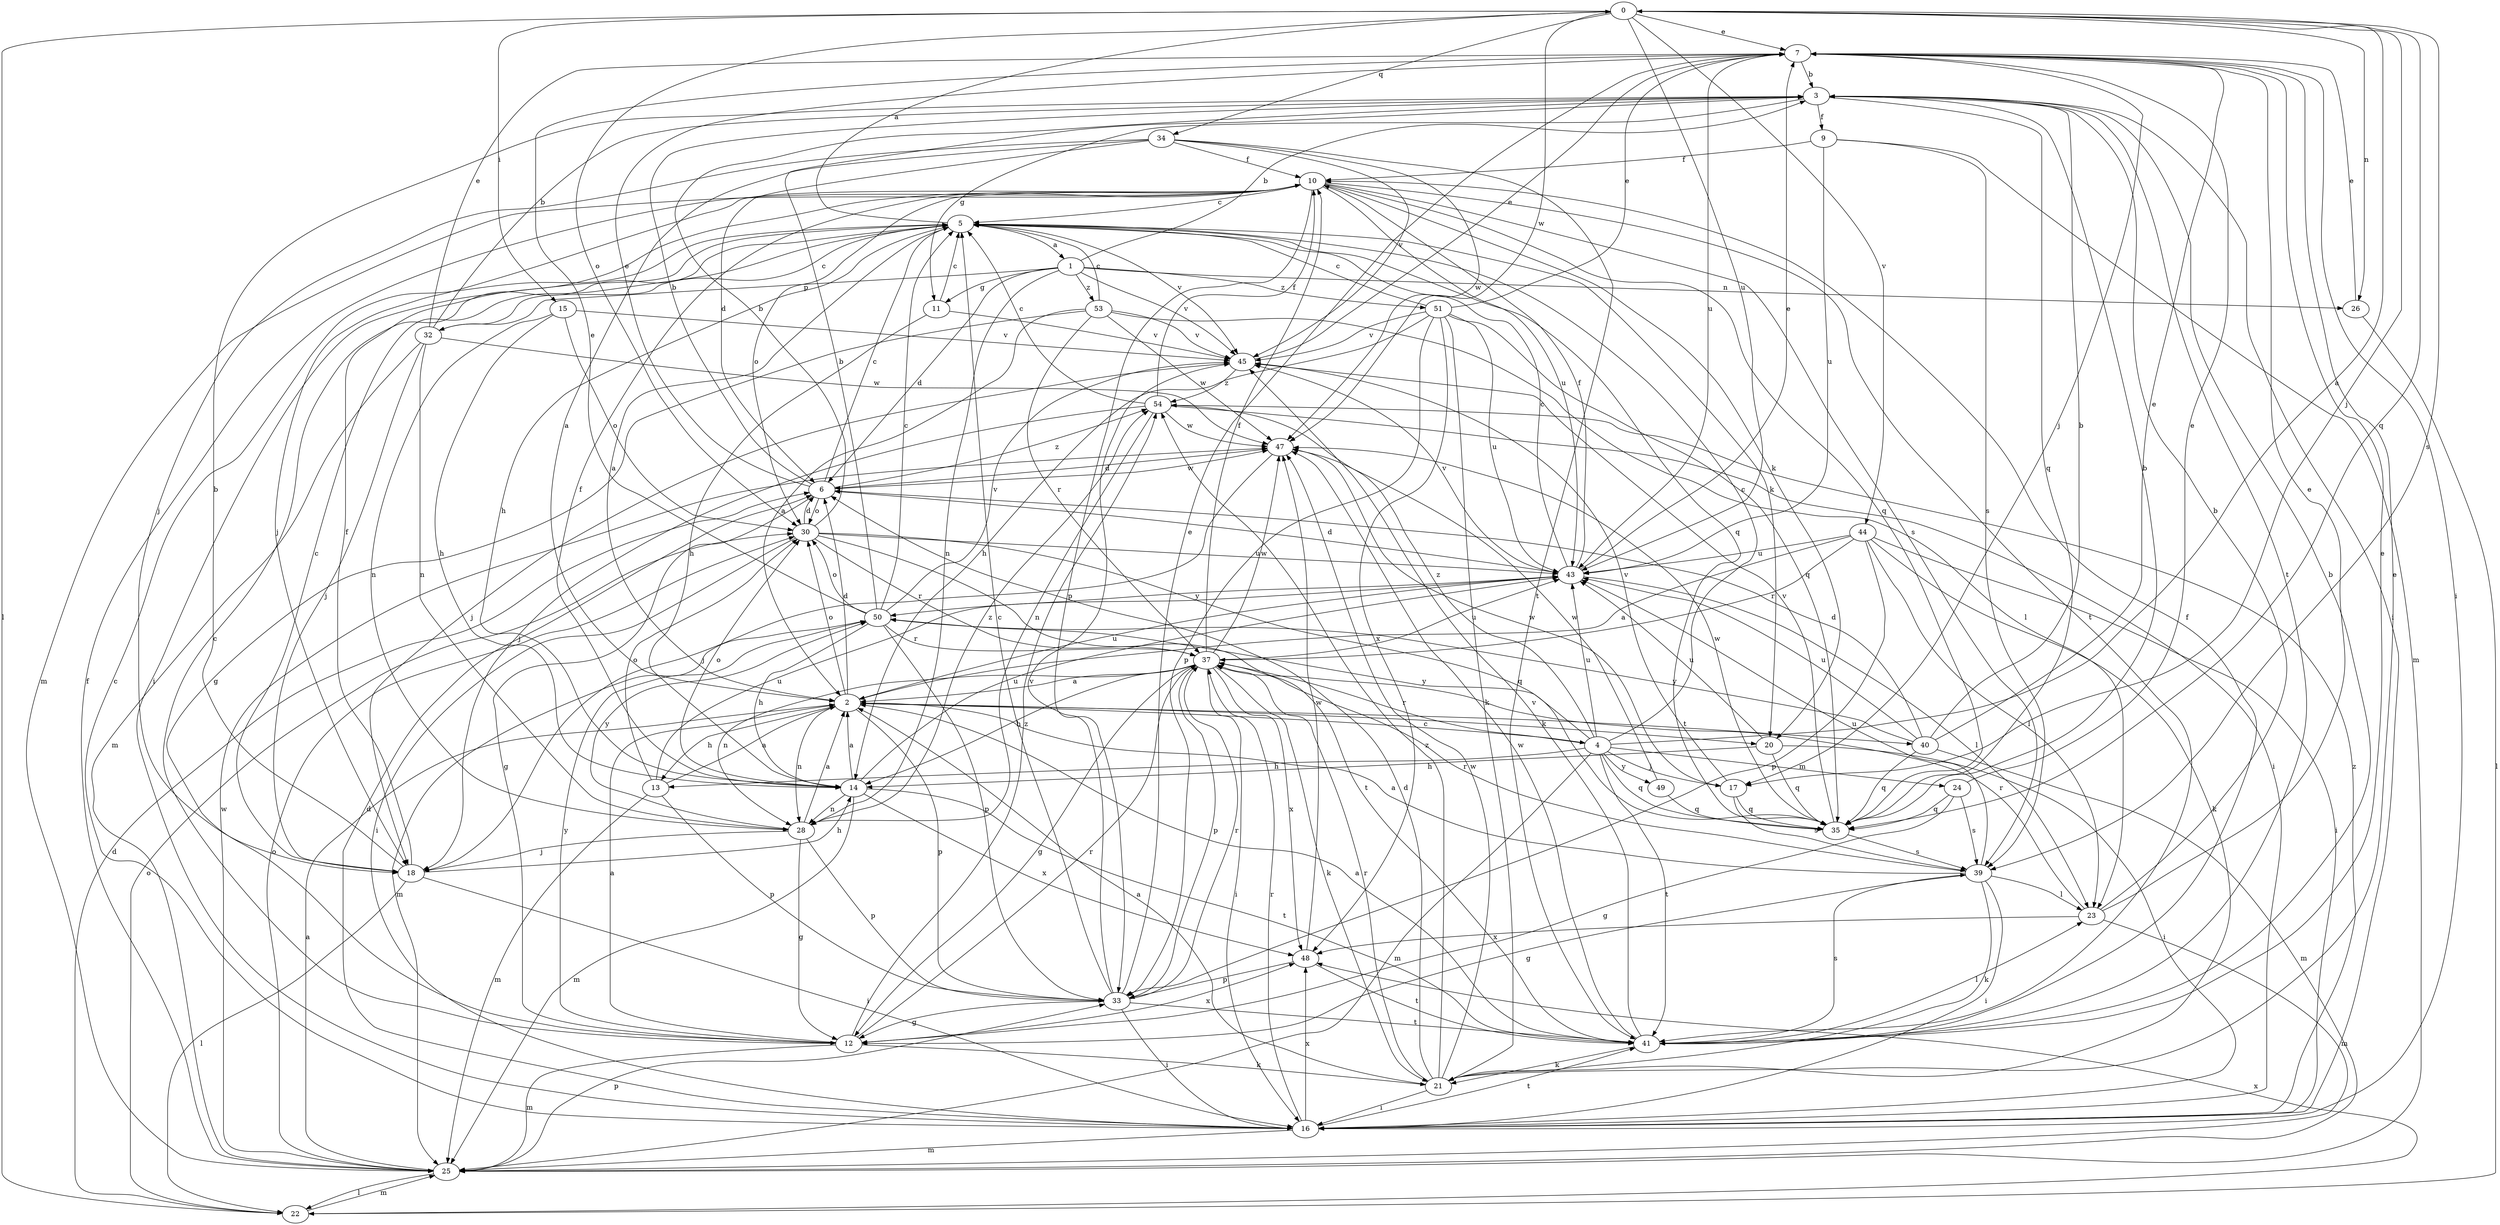 strict digraph  {
0;
1;
2;
3;
4;
5;
6;
7;
9;
10;
11;
12;
13;
14;
15;
16;
17;
18;
20;
21;
22;
23;
24;
25;
26;
28;
30;
32;
33;
34;
35;
37;
39;
40;
41;
43;
44;
45;
47;
48;
49;
50;
51;
53;
54;
0 -> 7  [label=e];
0 -> 15  [label=i];
0 -> 17  [label=j];
0 -> 22  [label=l];
0 -> 26  [label=n];
0 -> 30  [label=o];
0 -> 34  [label=q];
0 -> 35  [label=q];
0 -> 39  [label=s];
0 -> 43  [label=u];
0 -> 44  [label=v];
0 -> 47  [label=w];
1 -> 3  [label=b];
1 -> 6  [label=d];
1 -> 11  [label=g];
1 -> 26  [label=n];
1 -> 28  [label=n];
1 -> 32  [label=p];
1 -> 45  [label=v];
1 -> 51  [label=z];
1 -> 53  [label=z];
2 -> 4  [label=c];
2 -> 6  [label=d];
2 -> 13  [label=h];
2 -> 20  [label=k];
2 -> 28  [label=n];
2 -> 30  [label=o];
2 -> 33  [label=p];
2 -> 40  [label=t];
2 -> 43  [label=u];
3 -> 9  [label=f];
3 -> 11  [label=g];
3 -> 16  [label=i];
3 -> 35  [label=q];
3 -> 41  [label=t];
4 -> 0  [label=a];
4 -> 5  [label=c];
4 -> 13  [label=h];
4 -> 17  [label=j];
4 -> 24  [label=m];
4 -> 25  [label=m];
4 -> 35  [label=q];
4 -> 37  [label=r];
4 -> 41  [label=t];
4 -> 43  [label=u];
4 -> 49  [label=y];
4 -> 50  [label=y];
4 -> 54  [label=z];
5 -> 0  [label=a];
5 -> 1  [label=a];
5 -> 2  [label=a];
5 -> 14  [label=h];
5 -> 16  [label=i];
5 -> 20  [label=k];
5 -> 35  [label=q];
5 -> 45  [label=v];
6 -> 3  [label=b];
6 -> 5  [label=c];
6 -> 7  [label=e];
6 -> 12  [label=g];
6 -> 30  [label=o];
6 -> 47  [label=w];
6 -> 54  [label=z];
7 -> 3  [label=b];
7 -> 16  [label=i];
7 -> 17  [label=j];
7 -> 43  [label=u];
9 -> 10  [label=f];
9 -> 25  [label=m];
9 -> 39  [label=s];
9 -> 43  [label=u];
10 -> 5  [label=c];
10 -> 18  [label=j];
10 -> 20  [label=k];
10 -> 25  [label=m];
10 -> 30  [label=o];
10 -> 33  [label=p];
10 -> 35  [label=q];
10 -> 39  [label=s];
10 -> 41  [label=t];
10 -> 43  [label=u];
11 -> 5  [label=c];
11 -> 14  [label=h];
11 -> 45  [label=v];
12 -> 2  [label=a];
12 -> 5  [label=c];
12 -> 21  [label=k];
12 -> 25  [label=m];
12 -> 37  [label=r];
12 -> 48  [label=x];
12 -> 50  [label=y];
12 -> 54  [label=z];
13 -> 2  [label=a];
13 -> 25  [label=m];
13 -> 30  [label=o];
13 -> 33  [label=p];
13 -> 43  [label=u];
14 -> 2  [label=a];
14 -> 10  [label=f];
14 -> 25  [label=m];
14 -> 28  [label=n];
14 -> 30  [label=o];
14 -> 41  [label=t];
14 -> 43  [label=u];
14 -> 48  [label=x];
15 -> 14  [label=h];
15 -> 28  [label=n];
15 -> 30  [label=o];
15 -> 45  [label=v];
16 -> 5  [label=c];
16 -> 6  [label=d];
16 -> 25  [label=m];
16 -> 37  [label=r];
16 -> 41  [label=t];
16 -> 48  [label=x];
16 -> 54  [label=z];
17 -> 35  [label=q];
17 -> 39  [label=s];
17 -> 45  [label=v];
17 -> 47  [label=w];
18 -> 3  [label=b];
18 -> 5  [label=c];
18 -> 10  [label=f];
18 -> 14  [label=h];
18 -> 16  [label=i];
18 -> 22  [label=l];
20 -> 14  [label=h];
20 -> 16  [label=i];
20 -> 35  [label=q];
20 -> 43  [label=u];
21 -> 2  [label=a];
21 -> 6  [label=d];
21 -> 7  [label=e];
21 -> 16  [label=i];
21 -> 37  [label=r];
21 -> 47  [label=w];
21 -> 54  [label=z];
22 -> 6  [label=d];
22 -> 25  [label=m];
22 -> 30  [label=o];
22 -> 48  [label=x];
23 -> 3  [label=b];
23 -> 7  [label=e];
23 -> 25  [label=m];
23 -> 37  [label=r];
23 -> 48  [label=x];
24 -> 7  [label=e];
24 -> 12  [label=g];
24 -> 35  [label=q];
24 -> 39  [label=s];
25 -> 2  [label=a];
25 -> 10  [label=f];
25 -> 22  [label=l];
25 -> 30  [label=o];
25 -> 33  [label=p];
25 -> 47  [label=w];
26 -> 7  [label=e];
26 -> 22  [label=l];
28 -> 2  [label=a];
28 -> 12  [label=g];
28 -> 18  [label=j];
28 -> 33  [label=p];
28 -> 50  [label=y];
28 -> 54  [label=z];
30 -> 3  [label=b];
30 -> 6  [label=d];
30 -> 16  [label=i];
30 -> 35  [label=q];
30 -> 37  [label=r];
30 -> 41  [label=t];
30 -> 43  [label=u];
32 -> 3  [label=b];
32 -> 5  [label=c];
32 -> 7  [label=e];
32 -> 18  [label=j];
32 -> 25  [label=m];
32 -> 28  [label=n];
32 -> 47  [label=w];
33 -> 5  [label=c];
33 -> 7  [label=e];
33 -> 12  [label=g];
33 -> 16  [label=i];
33 -> 37  [label=r];
33 -> 41  [label=t];
33 -> 45  [label=v];
34 -> 2  [label=a];
34 -> 6  [label=d];
34 -> 10  [label=f];
34 -> 18  [label=j];
34 -> 41  [label=t];
34 -> 45  [label=v];
34 -> 47  [label=w];
35 -> 3  [label=b];
35 -> 39  [label=s];
35 -> 45  [label=v];
35 -> 47  [label=w];
37 -> 2  [label=a];
37 -> 10  [label=f];
37 -> 12  [label=g];
37 -> 14  [label=h];
37 -> 16  [label=i];
37 -> 21  [label=k];
37 -> 28  [label=n];
37 -> 33  [label=p];
37 -> 43  [label=u];
37 -> 47  [label=w];
37 -> 48  [label=x];
39 -> 2  [label=a];
39 -> 12  [label=g];
39 -> 16  [label=i];
39 -> 21  [label=k];
39 -> 23  [label=l];
39 -> 37  [label=r];
39 -> 43  [label=u];
40 -> 3  [label=b];
40 -> 6  [label=d];
40 -> 7  [label=e];
40 -> 25  [label=m];
40 -> 35  [label=q];
40 -> 43  [label=u];
40 -> 50  [label=y];
41 -> 2  [label=a];
41 -> 3  [label=b];
41 -> 7  [label=e];
41 -> 10  [label=f];
41 -> 21  [label=k];
41 -> 23  [label=l];
41 -> 39  [label=s];
41 -> 45  [label=v];
41 -> 47  [label=w];
43 -> 5  [label=c];
43 -> 6  [label=d];
43 -> 7  [label=e];
43 -> 10  [label=f];
43 -> 23  [label=l];
43 -> 45  [label=v];
43 -> 50  [label=y];
44 -> 2  [label=a];
44 -> 16  [label=i];
44 -> 21  [label=k];
44 -> 23  [label=l];
44 -> 33  [label=p];
44 -> 37  [label=r];
44 -> 43  [label=u];
45 -> 7  [label=e];
45 -> 18  [label=j];
45 -> 54  [label=z];
47 -> 6  [label=d];
47 -> 18  [label=j];
48 -> 33  [label=p];
48 -> 41  [label=t];
48 -> 47  [label=w];
49 -> 35  [label=q];
49 -> 47  [label=w];
50 -> 3  [label=b];
50 -> 5  [label=c];
50 -> 7  [label=e];
50 -> 14  [label=h];
50 -> 25  [label=m];
50 -> 30  [label=o];
50 -> 33  [label=p];
50 -> 37  [label=r];
50 -> 45  [label=v];
51 -> 5  [label=c];
51 -> 7  [label=e];
51 -> 14  [label=h];
51 -> 21  [label=k];
51 -> 33  [label=p];
51 -> 35  [label=q];
51 -> 43  [label=u];
51 -> 45  [label=v];
51 -> 48  [label=x];
53 -> 2  [label=a];
53 -> 5  [label=c];
53 -> 12  [label=g];
53 -> 23  [label=l];
53 -> 37  [label=r];
53 -> 45  [label=v];
53 -> 47  [label=w];
54 -> 5  [label=c];
54 -> 10  [label=f];
54 -> 16  [label=i];
54 -> 18  [label=j];
54 -> 28  [label=n];
54 -> 47  [label=w];
}
